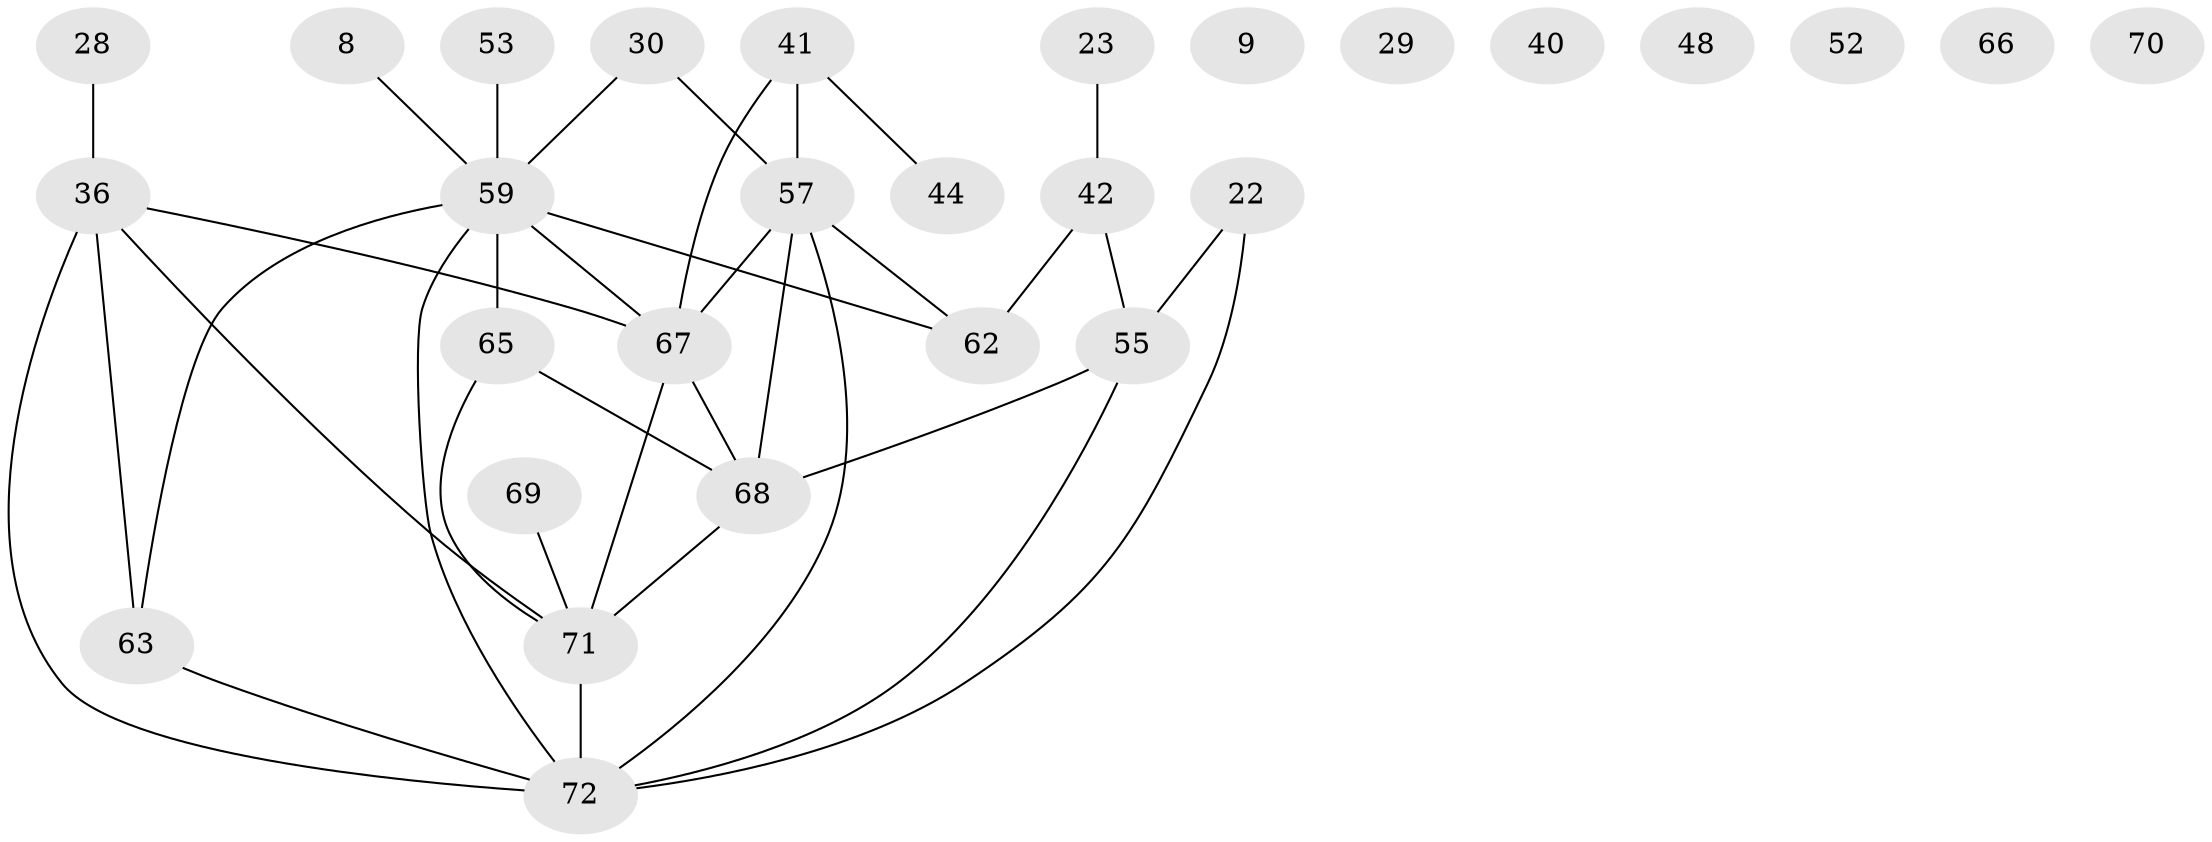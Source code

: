 // original degree distribution, {4: 0.19444444444444445, 8: 0.013888888888888888, 2: 0.20833333333333334, 1: 0.125, 0: 0.08333333333333333, 6: 0.041666666666666664, 5: 0.08333333333333333, 3: 0.2361111111111111, 10: 0.013888888888888888}
// Generated by graph-tools (version 1.1) at 2025/43/03/04/25 21:43:33]
// undirected, 28 vertices, 36 edges
graph export_dot {
graph [start="1"]
  node [color=gray90,style=filled];
  8;
  9;
  22 [super="+14"];
  23;
  28;
  29;
  30;
  36;
  40;
  41 [super="+26"];
  42 [super="+1"];
  44 [super="+21"];
  48;
  52;
  53 [super="+31"];
  55 [super="+5+49"];
  57 [super="+38+39"];
  59 [super="+43+54+50"];
  62;
  63 [super="+56"];
  65;
  66 [super="+11"];
  67 [super="+16+47+64"];
  68 [super="+3+58"];
  69;
  70;
  71 [super="+45+35"];
  72 [super="+19+60+61+37+46"];
  8 -- 59;
  22 -- 55;
  22 -- 72 [weight=2];
  23 -- 42;
  28 -- 36;
  30 -- 59;
  30 -- 57;
  36 -- 63 [weight=2];
  36 -- 67;
  36 -- 72;
  36 -- 71;
  41 -- 67 [weight=3];
  41 -- 44;
  41 -- 57 [weight=2];
  42 -- 55 [weight=2];
  42 -- 62 [weight=2];
  53 -- 59;
  55 -- 72;
  55 -- 68;
  57 -- 67 [weight=2];
  57 -- 62;
  57 -- 68 [weight=2];
  57 -- 72 [weight=7];
  59 -- 67 [weight=3];
  59 -- 62;
  59 -- 63;
  59 -- 65;
  59 -- 72 [weight=3];
  63 -- 72 [weight=4];
  65 -- 68;
  65 -- 71;
  67 -- 68;
  67 -- 71;
  68 -- 71;
  69 -- 71 [weight=2];
  71 -- 72 [weight=3];
}
